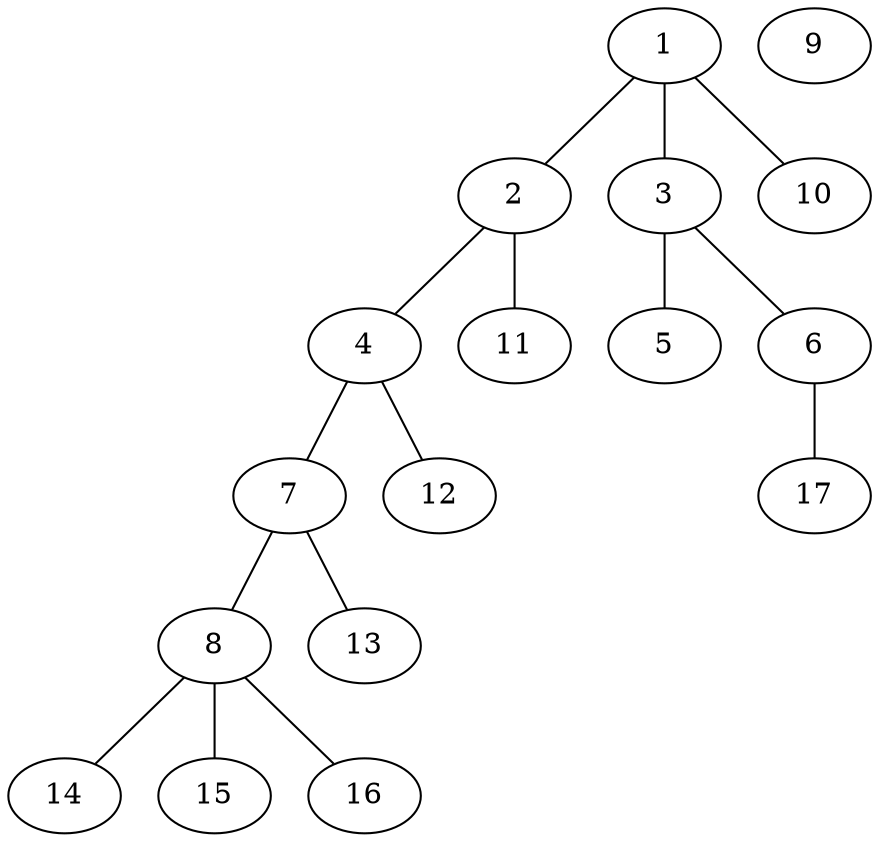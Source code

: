 graph molecule_2134 {
	1	 [chem=C];
	2	 [chem=C];
	1 -- 2	 [valence=2];
	3	 [chem=C];
	1 -- 3	 [valence=1];
	10	 [chem=H];
	1 -- 10	 [valence=1];
	4	 [chem=C];
	2 -- 4	 [valence=1];
	11	 [chem=H];
	2 -- 11	 [valence=1];
	5	 [chem=O];
	3 -- 5	 [valence=2];
	6	 [chem=O];
	3 -- 6	 [valence=1];
	7	 [chem=C];
	4 -- 7	 [valence=2];
	12	 [chem=H];
	4 -- 12	 [valence=1];
	17	 [chem=H];
	6 -- 17	 [valence=1];
	8	 [chem=C];
	7 -- 8	 [valence=1];
	13	 [chem=H];
	7 -- 13	 [valence=1];
	14	 [chem=H];
	8 -- 14	 [valence=1];
	15	 [chem=H];
	8 -- 15	 [valence=1];
	16	 [chem=H];
	8 -- 16	 [valence=1];
	9	 [chem=K];
}
